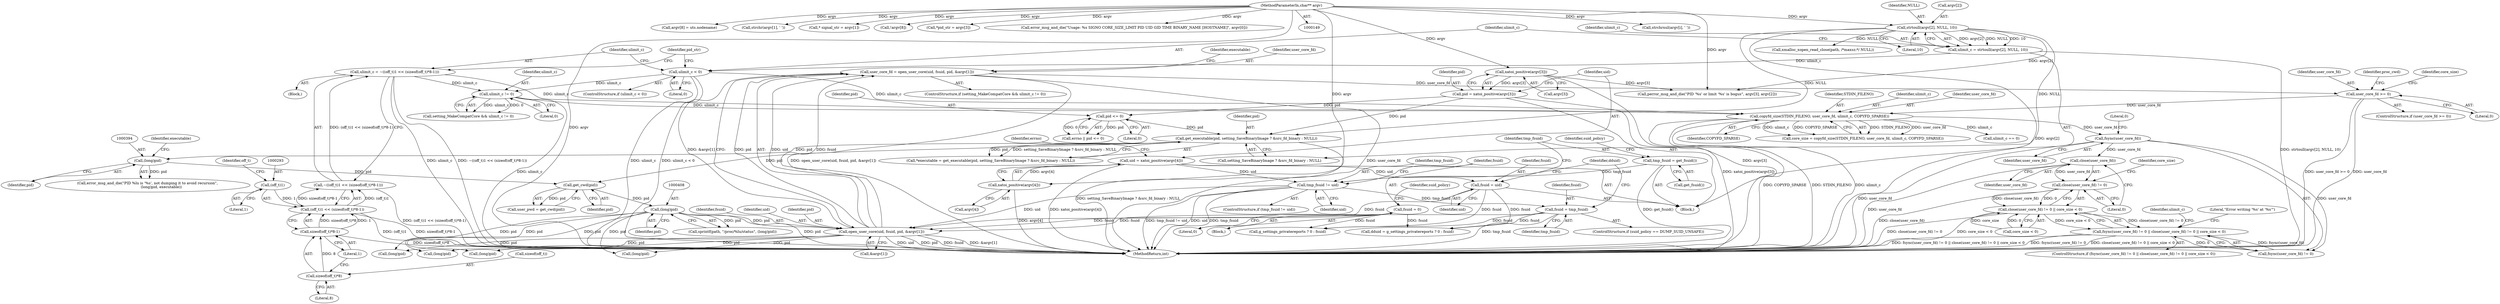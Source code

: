 digraph "0_abrt_8939398b82006ba1fec4ed491339fc075f43fc7c_1@API" {
"1001173" [label="(Call,close(user_core_fd))"];
"1001168" [label="(Call,fsync(user_core_fd))"];
"1001160" [label="(Call,copyfd_size(STDIN_FILENO, user_core_fd, ulimit_c, COPYFD_SPARSE))"];
"1001153" [label="(Call,user_core_fd >= 0)"];
"1000463" [label="(Call,user_core_fd = open_user_core(uid, fsuid, pid, &argv[1]))"];
"1000465" [label="(Call,open_user_core(uid, fsuid, pid, &argv[1]))"];
"1000428" [label="(Call,tmp_fsuid != uid)"];
"1000420" [label="(Call,tmp_fsuid = get_fsuid())"];
"1000315" [label="(Call,uid = xatoi_positive(argv[4]))"];
"1000317" [label="(Call,xatoi_positive(argv[4]))"];
"1000151" [label="(MethodParameterIn,char** argv)"];
"1000439" [label="(Call,fsuid = tmp_fsuid)"];
"1000432" [label="(Call,fsuid = 0)"];
"1000416" [label="(Call,fsuid = uid)"];
"1000407" [label="(Call,(long)pid)"];
"1000399" [label="(Call,get_cwd(pid))"];
"1000377" [label="(Call,get_executable(pid, setting_SaveBinaryImage ? &src_fd_binary : NULL))"];
"1000308" [label="(Call,pid = xatoi_positive(argv[3]))"];
"1000310" [label="(Call,xatoi_positive(argv[3]))"];
"1000324" [label="(Call,pid <= 0)"];
"1000277" [label="(Call,strtoull(argv[2], NULL, 10))"];
"1000393" [label="(Call,(long)pid)"];
"1000460" [label="(Call,ulimit_c != 0)"];
"1000284" [label="(Call,ulimit_c < 0)"];
"1000275" [label="(Call,ulimit_c = strtoull(argv[2], NULL, 10))"];
"1000288" [label="(Call,ulimit_c = ~((off_t)1 << (sizeof(off_t)*8-1)))"];
"1000290" [label="(Call,~((off_t)1 << (sizeof(off_t)*8-1)))"];
"1000291" [label="(Call,(off_t)1 << (sizeof(off_t)*8-1))"];
"1000292" [label="(Call,(off_t)1)"];
"1000295" [label="(Call,sizeof(off_t)*8-1)"];
"1000296" [label="(Call,sizeof(off_t)*8)"];
"1001172" [label="(Call,close(user_core_fd) != 0)"];
"1001171" [label="(Call,close(user_core_fd) != 0 || core_size < 0)"];
"1001166" [label="(Call,fsync(user_core_fd) != 0 || close(user_core_fd) != 0 || core_size < 0)"];
"1000316" [label="(Identifier,uid)"];
"1001175" [label="(Literal,0)"];
"1001160" [label="(Call,copyfd_size(STDIN_FILENO, user_core_fd, ulimit_c, COPYFD_SPARSE))"];
"1000480" [label="(Call,(long)pid)"];
"1000469" [label="(Call,&argv[1])"];
"1001200" [label="(Identifier,ulimit_c)"];
"1000645" [label="(Call,(long)pid)"];
"1000467" [label="(Identifier,fsuid)"];
"1000295" [label="(Call,sizeof(off_t)*8-1)"];
"1000308" [label="(Call,pid = xatoi_positive(argv[3]))"];
"1000458" [label="(Call,setting_MakeCompatCore && ulimit_c != 0)"];
"1000375" [label="(Call,*executable = get_executable(pid, setting_SaveBinaryImage ? &src_fd_binary : NULL))"];
"1001169" [label="(Identifier,user_core_fd)"];
"1000400" [label="(Identifier,pid)"];
"1000326" [label="(Literal,0)"];
"1000288" [label="(Call,ulimit_c = ~((off_t)1 << (sizeof(off_t)*8-1)))"];
"1000395" [label="(Identifier,pid)"];
"1000460" [label="(Call,ulimit_c != 0)"];
"1000453" [label="(Call,g_settings_privatereports ? 0 : fsuid)"];
"1000318" [label="(Call,argv[4])"];
"1000203" [label="(Call,strchrnul(argv[i], ' '))"];
"1000422" [label="(Call,get_fsuid())"];
"1000462" [label="(Literal,0)"];
"1000285" [label="(Identifier,ulimit_c)"];
"1000431" [label="(Block,)"];
"1000281" [label="(Identifier,NULL)"];
"1000277" [label="(Call,strtoull(argv[2], NULL, 10))"];
"1000378" [label="(Identifier,pid)"];
"1000361" [label="(Call,argv[8] = uts.nodename)"];
"1001170" [label="(Literal,0)"];
"1000184" [label="(Call,strchr(argv[1], ' '))"];
"1000396" [label="(Identifier,executable)"];
"1000420" [label="(Call,tmp_fsuid = get_fsuid())"];
"1001162" [label="(Identifier,user_core_fd)"];
"1001164" [label="(Identifier,COPYFD_SPARSE)"];
"1000618" [label="(Call,(long)pid)"];
"1000461" [label="(Identifier,ulimit_c)"];
"1000457" [label="(ControlStructure,if (setting_MakeCompatCore && ulimit_c != 0))"];
"1000278" [label="(Call,argv[2])"];
"1000429" [label="(Identifier,tmp_fsuid)"];
"1001171" [label="(Call,close(user_core_fd) != 0 || core_size < 0)"];
"1000151" [label="(MethodParameterIn,char** argv)"];
"1001165" [label="(ControlStructure,if (fsync(user_core_fd) != 0 || close(user_core_fd) != 0 || core_size < 0))"];
"1001161" [label="(Identifier,STDIN_FILENO)"];
"1000303" [label="(Identifier,pid_str)"];
"1000299" [label="(Literal,8)"];
"1001159" [label="(Identifier,core_size)"];
"1000322" [label="(Call,errno || pid <= 0)"];
"1000317" [label="(Call,xatoi_positive(argv[4]))"];
"1000310" [label="(Call,xatoi_positive(argv[3]))"];
"1000315" [label="(Call,uid = xatoi_positive(argv[4]))"];
"1000421" [label="(Identifier,tmp_fsuid)"];
"1000324" [label="(Call,pid <= 0)"];
"1000296" [label="(Call,sizeof(off_t)*8)"];
"1000451" [label="(Call,dduid = g_settings_privatereports ? 0 : fsuid)"];
"1000466" [label="(Identifier,uid)"];
"1000452" [label="(Identifier,dduid)"];
"1000425" [label="(Identifier,suid_policy)"];
"1000264" [label="(Call,* signal_str = argv[1])"];
"1000393" [label="(Call,(long)pid)"];
"1001163" [label="(Identifier,ulimit_c)"];
"1000464" [label="(Identifier,user_core_fd)"];
"1001177" [label="(Identifier,core_size)"];
"1000309" [label="(Identifier,pid)"];
"1000323" [label="(Identifier,errno)"];
"1000407" [label="(Call,(long)pid)"];
"1000289" [label="(Identifier,ulimit_c)"];
"1000353" [label="(Call,!argv[8])"];
"1000284" [label="(Call,ulimit_c < 0)"];
"1000416" [label="(Call,fsuid = uid)"];
"1000409" [label="(Identifier,pid)"];
"1001167" [label="(Call,fsync(user_core_fd) != 0)"];
"1001166" [label="(Call,fsync(user_core_fd) != 0 || close(user_core_fd) != 0 || core_size < 0)"];
"1001176" [label="(Call,core_size < 0)"];
"1000152" [label="(Block,)"];
"1001168" [label="(Call,fsync(user_core_fd))"];
"1000475" [label="(Identifier,executable)"];
"1001172" [label="(Call,close(user_core_fd) != 0)"];
"1000397" [label="(Call,user_pwd = get_cwd(pid))"];
"1000292" [label="(Call,(off_t)1)"];
"1000463" [label="(Call,user_core_fd = open_user_core(uid, fsuid, pid, &argv[1]))"];
"1000302" [label="(Call,*pid_str = argv[3])"];
"1000283" [label="(ControlStructure,if (ulimit_c < 0))"];
"1000297" [label="(Call,sizeof(off_t))"];
"1000294" [label="(Literal,1)"];
"1000276" [label="(Identifier,ulimit_c)"];
"1000291" [label="(Call,(off_t)1 << (sizeof(off_t)*8-1))"];
"1000439" [label="(Call,fsuid = tmp_fsuid)"];
"1000311" [label="(Call,argv[3])"];
"1000437" [label="(Identifier,suid_policy)"];
"1000465" [label="(Call,open_user_core(uid, fsuid, pid, &argv[1]))"];
"1000433" [label="(Identifier,fsuid)"];
"1000377" [label="(Call,get_executable(pid, setting_SaveBinaryImage ? &src_fd_binary : NULL))"];
"1000391" [label="(Call,error_msg_and_die(\"PID %lu is '%s', not dumping it to avoid recursion\",\n                        (long)pid, executable))"];
"1000325" [label="(Identifier,pid)"];
"1000428" [label="(Call,tmp_fsuid != uid)"];
"1000275" [label="(Call,ulimit_c = strtoull(argv[2], NULL, 10))"];
"1001158" [label="(Call,core_size = copyfd_size(STDIN_FILENO, user_core_fd, ulimit_c, COPYFD_SPARSE))"];
"1000282" [label="(Literal,10)"];
"1000178" [label="(Call,error_msg_and_die(\"Usage: %s SIGNO CORE_SIZE_LIMIT PID UID GID TIME BINARY_NAME [HOSTNAME]\", argv[0]))"];
"1001221" [label="(Call,(long)pid)"];
"1000290" [label="(Call,~((off_t)1 << (sizeof(off_t)*8-1)))"];
"1000404" [label="(Call,sprintf(path, \"/proc/%lu/status\", (long)pid))"];
"1001154" [label="(Identifier,user_core_fd)"];
"1000440" [label="(Identifier,fsuid)"];
"1000328" [label="(Call,perror_msg_and_die(\"PID '%s' or limit '%s' is bogus\", argv[3], argv[2]))"];
"1001231" [label="(Identifier,proc_cwd)"];
"1000379" [label="(Call,setting_SaveBinaryImage ? &src_fd_binary : NULL)"];
"1000468" [label="(Identifier,pid)"];
"1000298" [label="(Identifier,off_t)"];
"1000399" [label="(Call,get_cwd(pid))"];
"1000434" [label="(Literal,0)"];
"1000441" [label="(Identifier,tmp_fsuid)"];
"1001174" [label="(Identifier,user_core_fd)"];
"1000427" [label="(ControlStructure,if (tmp_fsuid != uid))"];
"1000300" [label="(Literal,1)"];
"1000430" [label="(Identifier,uid)"];
"1001152" [label="(ControlStructure,if (user_core_fd >= 0))"];
"1001181" [label="(Literal,\"Error writing '%s' at '%s'\")"];
"1000435" [label="(ControlStructure,if (suid_policy == DUMP_SUID_UNSAFE))"];
"1000287" [label="(Block,)"];
"1000432" [label="(Call,fsuid = 0)"];
"1000417" [label="(Identifier,fsuid)"];
"1001153" [label="(Call,user_core_fd >= 0)"];
"1000286" [label="(Literal,0)"];
"1001199" [label="(Call,ulimit_c == 0)"];
"1001237" [label="(MethodReturn,int)"];
"1000418" [label="(Identifier,uid)"];
"1001173" [label="(Call,close(user_core_fd))"];
"1000412" [label="(Call,xmalloc_xopen_read_close(path, /*maxsz:*/ NULL))"];
"1001155" [label="(Literal,0)"];
"1001173" -> "1001172"  [label="AST: "];
"1001173" -> "1001174"  [label="CFG: "];
"1001174" -> "1001173"  [label="AST: "];
"1001175" -> "1001173"  [label="CFG: "];
"1001173" -> "1001237"  [label="DDG: user_core_fd"];
"1001173" -> "1001172"  [label="DDG: user_core_fd"];
"1001168" -> "1001173"  [label="DDG: user_core_fd"];
"1001168" -> "1001167"  [label="AST: "];
"1001168" -> "1001169"  [label="CFG: "];
"1001169" -> "1001168"  [label="AST: "];
"1001170" -> "1001168"  [label="CFG: "];
"1001168" -> "1001237"  [label="DDG: user_core_fd"];
"1001168" -> "1001167"  [label="DDG: user_core_fd"];
"1001160" -> "1001168"  [label="DDG: user_core_fd"];
"1001160" -> "1001158"  [label="AST: "];
"1001160" -> "1001164"  [label="CFG: "];
"1001161" -> "1001160"  [label="AST: "];
"1001162" -> "1001160"  [label="AST: "];
"1001163" -> "1001160"  [label="AST: "];
"1001164" -> "1001160"  [label="AST: "];
"1001158" -> "1001160"  [label="CFG: "];
"1001160" -> "1001237"  [label="DDG: ulimit_c"];
"1001160" -> "1001237"  [label="DDG: COPYFD_SPARSE"];
"1001160" -> "1001237"  [label="DDG: STDIN_FILENO"];
"1001160" -> "1001158"  [label="DDG: STDIN_FILENO"];
"1001160" -> "1001158"  [label="DDG: user_core_fd"];
"1001160" -> "1001158"  [label="DDG: ulimit_c"];
"1001160" -> "1001158"  [label="DDG: COPYFD_SPARSE"];
"1001153" -> "1001160"  [label="DDG: user_core_fd"];
"1000460" -> "1001160"  [label="DDG: ulimit_c"];
"1000284" -> "1001160"  [label="DDG: ulimit_c"];
"1000288" -> "1001160"  [label="DDG: ulimit_c"];
"1001160" -> "1001199"  [label="DDG: ulimit_c"];
"1001153" -> "1001152"  [label="AST: "];
"1001153" -> "1001155"  [label="CFG: "];
"1001154" -> "1001153"  [label="AST: "];
"1001155" -> "1001153"  [label="AST: "];
"1001159" -> "1001153"  [label="CFG: "];
"1001231" -> "1001153"  [label="CFG: "];
"1001153" -> "1001237"  [label="DDG: user_core_fd"];
"1001153" -> "1001237"  [label="DDG: user_core_fd >= 0"];
"1000463" -> "1001153"  [label="DDG: user_core_fd"];
"1000463" -> "1000457"  [label="AST: "];
"1000463" -> "1000465"  [label="CFG: "];
"1000464" -> "1000463"  [label="AST: "];
"1000465" -> "1000463"  [label="AST: "];
"1000475" -> "1000463"  [label="CFG: "];
"1000463" -> "1001237"  [label="DDG: open_user_core(uid, fsuid, pid, &argv[1])"];
"1000463" -> "1001237"  [label="DDG: user_core_fd"];
"1000465" -> "1000463"  [label="DDG: uid"];
"1000465" -> "1000463"  [label="DDG: fsuid"];
"1000465" -> "1000463"  [label="DDG: pid"];
"1000465" -> "1000463"  [label="DDG: &argv[1]"];
"1000465" -> "1000469"  [label="CFG: "];
"1000466" -> "1000465"  [label="AST: "];
"1000467" -> "1000465"  [label="AST: "];
"1000468" -> "1000465"  [label="AST: "];
"1000469" -> "1000465"  [label="AST: "];
"1000465" -> "1001237"  [label="DDG: pid"];
"1000465" -> "1001237"  [label="DDG: fsuid"];
"1000465" -> "1001237"  [label="DDG: &argv[1]"];
"1000465" -> "1001237"  [label="DDG: uid"];
"1000428" -> "1000465"  [label="DDG: uid"];
"1000439" -> "1000465"  [label="DDG: fsuid"];
"1000432" -> "1000465"  [label="DDG: fsuid"];
"1000416" -> "1000465"  [label="DDG: fsuid"];
"1000407" -> "1000465"  [label="DDG: pid"];
"1000465" -> "1000480"  [label="DDG: pid"];
"1000465" -> "1000618"  [label="DDG: pid"];
"1000465" -> "1000645"  [label="DDG: pid"];
"1000465" -> "1001221"  [label="DDG: pid"];
"1000428" -> "1000427"  [label="AST: "];
"1000428" -> "1000430"  [label="CFG: "];
"1000429" -> "1000428"  [label="AST: "];
"1000430" -> "1000428"  [label="AST: "];
"1000433" -> "1000428"  [label="CFG: "];
"1000452" -> "1000428"  [label="CFG: "];
"1000428" -> "1001237"  [label="DDG: tmp_fsuid != uid"];
"1000428" -> "1001237"  [label="DDG: uid"];
"1000428" -> "1001237"  [label="DDG: tmp_fsuid"];
"1000420" -> "1000428"  [label="DDG: tmp_fsuid"];
"1000315" -> "1000428"  [label="DDG: uid"];
"1000428" -> "1000439"  [label="DDG: tmp_fsuid"];
"1000420" -> "1000152"  [label="AST: "];
"1000420" -> "1000422"  [label="CFG: "];
"1000421" -> "1000420"  [label="AST: "];
"1000422" -> "1000420"  [label="AST: "];
"1000425" -> "1000420"  [label="CFG: "];
"1000420" -> "1001237"  [label="DDG: get_fsuid()"];
"1000315" -> "1000152"  [label="AST: "];
"1000315" -> "1000317"  [label="CFG: "];
"1000316" -> "1000315"  [label="AST: "];
"1000317" -> "1000315"  [label="AST: "];
"1000323" -> "1000315"  [label="CFG: "];
"1000315" -> "1001237"  [label="DDG: xatoi_positive(argv[4])"];
"1000317" -> "1000315"  [label="DDG: argv[4]"];
"1000315" -> "1000416"  [label="DDG: uid"];
"1000317" -> "1000318"  [label="CFG: "];
"1000318" -> "1000317"  [label="AST: "];
"1000317" -> "1001237"  [label="DDG: argv[4]"];
"1000151" -> "1000317"  [label="DDG: argv"];
"1000151" -> "1000149"  [label="AST: "];
"1000151" -> "1001237"  [label="DDG: argv"];
"1000151" -> "1000178"  [label="DDG: argv"];
"1000151" -> "1000184"  [label="DDG: argv"];
"1000151" -> "1000203"  [label="DDG: argv"];
"1000151" -> "1000264"  [label="DDG: argv"];
"1000151" -> "1000277"  [label="DDG: argv"];
"1000151" -> "1000302"  [label="DDG: argv"];
"1000151" -> "1000310"  [label="DDG: argv"];
"1000151" -> "1000328"  [label="DDG: argv"];
"1000151" -> "1000353"  [label="DDG: argv"];
"1000151" -> "1000361"  [label="DDG: argv"];
"1000439" -> "1000435"  [label="AST: "];
"1000439" -> "1000441"  [label="CFG: "];
"1000440" -> "1000439"  [label="AST: "];
"1000441" -> "1000439"  [label="AST: "];
"1000452" -> "1000439"  [label="CFG: "];
"1000439" -> "1001237"  [label="DDG: tmp_fsuid"];
"1000439" -> "1000451"  [label="DDG: fsuid"];
"1000439" -> "1000453"  [label="DDG: fsuid"];
"1000432" -> "1000431"  [label="AST: "];
"1000432" -> "1000434"  [label="CFG: "];
"1000433" -> "1000432"  [label="AST: "];
"1000434" -> "1000432"  [label="AST: "];
"1000437" -> "1000432"  [label="CFG: "];
"1000432" -> "1000451"  [label="DDG: fsuid"];
"1000432" -> "1000453"  [label="DDG: fsuid"];
"1000416" -> "1000152"  [label="AST: "];
"1000416" -> "1000418"  [label="CFG: "];
"1000417" -> "1000416"  [label="AST: "];
"1000418" -> "1000416"  [label="AST: "];
"1000421" -> "1000416"  [label="CFG: "];
"1000416" -> "1000451"  [label="DDG: fsuid"];
"1000416" -> "1000453"  [label="DDG: fsuid"];
"1000407" -> "1000404"  [label="AST: "];
"1000407" -> "1000409"  [label="CFG: "];
"1000408" -> "1000407"  [label="AST: "];
"1000409" -> "1000407"  [label="AST: "];
"1000404" -> "1000407"  [label="CFG: "];
"1000407" -> "1001237"  [label="DDG: pid"];
"1000407" -> "1000404"  [label="DDG: pid"];
"1000399" -> "1000407"  [label="DDG: pid"];
"1000407" -> "1000480"  [label="DDG: pid"];
"1000407" -> "1000618"  [label="DDG: pid"];
"1000407" -> "1000645"  [label="DDG: pid"];
"1000407" -> "1001221"  [label="DDG: pid"];
"1000399" -> "1000397"  [label="AST: "];
"1000399" -> "1000400"  [label="CFG: "];
"1000400" -> "1000399"  [label="AST: "];
"1000397" -> "1000399"  [label="CFG: "];
"1000399" -> "1000397"  [label="DDG: pid"];
"1000377" -> "1000399"  [label="DDG: pid"];
"1000393" -> "1000399"  [label="DDG: pid"];
"1000377" -> "1000375"  [label="AST: "];
"1000377" -> "1000379"  [label="CFG: "];
"1000378" -> "1000377"  [label="AST: "];
"1000379" -> "1000377"  [label="AST: "];
"1000375" -> "1000377"  [label="CFG: "];
"1000377" -> "1001237"  [label="DDG: setting_SaveBinaryImage ? &src_fd_binary : NULL"];
"1000377" -> "1000375"  [label="DDG: pid"];
"1000377" -> "1000375"  [label="DDG: setting_SaveBinaryImage ? &src_fd_binary : NULL"];
"1000308" -> "1000377"  [label="DDG: pid"];
"1000324" -> "1000377"  [label="DDG: pid"];
"1000277" -> "1000377"  [label="DDG: NULL"];
"1000377" -> "1000393"  [label="DDG: pid"];
"1000308" -> "1000152"  [label="AST: "];
"1000308" -> "1000310"  [label="CFG: "];
"1000309" -> "1000308"  [label="AST: "];
"1000310" -> "1000308"  [label="AST: "];
"1000316" -> "1000308"  [label="CFG: "];
"1000308" -> "1001237"  [label="DDG: xatoi_positive(argv[3])"];
"1000310" -> "1000308"  [label="DDG: argv[3]"];
"1000308" -> "1000324"  [label="DDG: pid"];
"1000310" -> "1000311"  [label="CFG: "];
"1000311" -> "1000310"  [label="AST: "];
"1000310" -> "1001237"  [label="DDG: argv[3]"];
"1000310" -> "1000328"  [label="DDG: argv[3]"];
"1000324" -> "1000322"  [label="AST: "];
"1000324" -> "1000326"  [label="CFG: "];
"1000325" -> "1000324"  [label="AST: "];
"1000326" -> "1000324"  [label="AST: "];
"1000322" -> "1000324"  [label="CFG: "];
"1000324" -> "1000322"  [label="DDG: pid"];
"1000324" -> "1000322"  [label="DDG: 0"];
"1000277" -> "1000275"  [label="AST: "];
"1000277" -> "1000282"  [label="CFG: "];
"1000278" -> "1000277"  [label="AST: "];
"1000281" -> "1000277"  [label="AST: "];
"1000282" -> "1000277"  [label="AST: "];
"1000275" -> "1000277"  [label="CFG: "];
"1000277" -> "1001237"  [label="DDG: argv[2]"];
"1000277" -> "1000275"  [label="DDG: argv[2]"];
"1000277" -> "1000275"  [label="DDG: NULL"];
"1000277" -> "1000275"  [label="DDG: 10"];
"1000277" -> "1000328"  [label="DDG: argv[2]"];
"1000277" -> "1000379"  [label="DDG: NULL"];
"1000277" -> "1000412"  [label="DDG: NULL"];
"1000393" -> "1000391"  [label="AST: "];
"1000393" -> "1000395"  [label="CFG: "];
"1000394" -> "1000393"  [label="AST: "];
"1000395" -> "1000393"  [label="AST: "];
"1000396" -> "1000393"  [label="CFG: "];
"1000393" -> "1000391"  [label="DDG: pid"];
"1000460" -> "1000458"  [label="AST: "];
"1000460" -> "1000462"  [label="CFG: "];
"1000461" -> "1000460"  [label="AST: "];
"1000462" -> "1000460"  [label="AST: "];
"1000458" -> "1000460"  [label="CFG: "];
"1000460" -> "1001237"  [label="DDG: ulimit_c"];
"1000460" -> "1000458"  [label="DDG: ulimit_c"];
"1000460" -> "1000458"  [label="DDG: 0"];
"1000284" -> "1000460"  [label="DDG: ulimit_c"];
"1000288" -> "1000460"  [label="DDG: ulimit_c"];
"1000284" -> "1000283"  [label="AST: "];
"1000284" -> "1000286"  [label="CFG: "];
"1000285" -> "1000284"  [label="AST: "];
"1000286" -> "1000284"  [label="AST: "];
"1000289" -> "1000284"  [label="CFG: "];
"1000303" -> "1000284"  [label="CFG: "];
"1000284" -> "1001237"  [label="DDG: ulimit_c"];
"1000284" -> "1001237"  [label="DDG: ulimit_c < 0"];
"1000275" -> "1000284"  [label="DDG: ulimit_c"];
"1000275" -> "1000152"  [label="AST: "];
"1000276" -> "1000275"  [label="AST: "];
"1000285" -> "1000275"  [label="CFG: "];
"1000275" -> "1001237"  [label="DDG: strtoull(argv[2], NULL, 10)"];
"1000288" -> "1000287"  [label="AST: "];
"1000288" -> "1000290"  [label="CFG: "];
"1000289" -> "1000288"  [label="AST: "];
"1000290" -> "1000288"  [label="AST: "];
"1000303" -> "1000288"  [label="CFG: "];
"1000288" -> "1001237"  [label="DDG: ~((off_t)1 << (sizeof(off_t)*8-1))"];
"1000288" -> "1001237"  [label="DDG: ulimit_c"];
"1000290" -> "1000288"  [label="DDG: (off_t)1 << (sizeof(off_t)*8-1)"];
"1000290" -> "1000291"  [label="CFG: "];
"1000291" -> "1000290"  [label="AST: "];
"1000290" -> "1001237"  [label="DDG: (off_t)1 << (sizeof(off_t)*8-1)"];
"1000291" -> "1000290"  [label="DDG: (off_t)1"];
"1000291" -> "1000290"  [label="DDG: sizeof(off_t)*8-1"];
"1000291" -> "1000295"  [label="CFG: "];
"1000292" -> "1000291"  [label="AST: "];
"1000295" -> "1000291"  [label="AST: "];
"1000291" -> "1001237"  [label="DDG: (off_t)1"];
"1000291" -> "1001237"  [label="DDG: sizeof(off_t)*8-1"];
"1000292" -> "1000291"  [label="DDG: 1"];
"1000295" -> "1000291"  [label="DDG: sizeof(off_t)*8"];
"1000295" -> "1000291"  [label="DDG: 1"];
"1000292" -> "1000294"  [label="CFG: "];
"1000293" -> "1000292"  [label="AST: "];
"1000294" -> "1000292"  [label="AST: "];
"1000298" -> "1000292"  [label="CFG: "];
"1000295" -> "1000300"  [label="CFG: "];
"1000296" -> "1000295"  [label="AST: "];
"1000300" -> "1000295"  [label="AST: "];
"1000295" -> "1001237"  [label="DDG: sizeof(off_t)*8"];
"1000296" -> "1000295"  [label="DDG: 8"];
"1000296" -> "1000299"  [label="CFG: "];
"1000297" -> "1000296"  [label="AST: "];
"1000299" -> "1000296"  [label="AST: "];
"1000300" -> "1000296"  [label="CFG: "];
"1001172" -> "1001171"  [label="AST: "];
"1001172" -> "1001175"  [label="CFG: "];
"1001175" -> "1001172"  [label="AST: "];
"1001177" -> "1001172"  [label="CFG: "];
"1001171" -> "1001172"  [label="CFG: "];
"1001172" -> "1001237"  [label="DDG: close(user_core_fd)"];
"1001172" -> "1001171"  [label="DDG: close(user_core_fd)"];
"1001172" -> "1001171"  [label="DDG: 0"];
"1001171" -> "1001166"  [label="AST: "];
"1001171" -> "1001176"  [label="CFG: "];
"1001176" -> "1001171"  [label="AST: "];
"1001166" -> "1001171"  [label="CFG: "];
"1001171" -> "1001237"  [label="DDG: core_size < 0"];
"1001171" -> "1001237"  [label="DDG: close(user_core_fd) != 0"];
"1001171" -> "1001166"  [label="DDG: close(user_core_fd) != 0"];
"1001171" -> "1001166"  [label="DDG: core_size < 0"];
"1001176" -> "1001171"  [label="DDG: core_size"];
"1001176" -> "1001171"  [label="DDG: 0"];
"1001166" -> "1001165"  [label="AST: "];
"1001166" -> "1001167"  [label="CFG: "];
"1001167" -> "1001166"  [label="AST: "];
"1001181" -> "1001166"  [label="CFG: "];
"1001200" -> "1001166"  [label="CFG: "];
"1001166" -> "1001237"  [label="DDG: fsync(user_core_fd) != 0 || close(user_core_fd) != 0 || core_size < 0"];
"1001166" -> "1001237"  [label="DDG: fsync(user_core_fd) != 0"];
"1001166" -> "1001237"  [label="DDG: close(user_core_fd) != 0 || core_size < 0"];
"1001167" -> "1001166"  [label="DDG: fsync(user_core_fd)"];
"1001167" -> "1001166"  [label="DDG: 0"];
}

